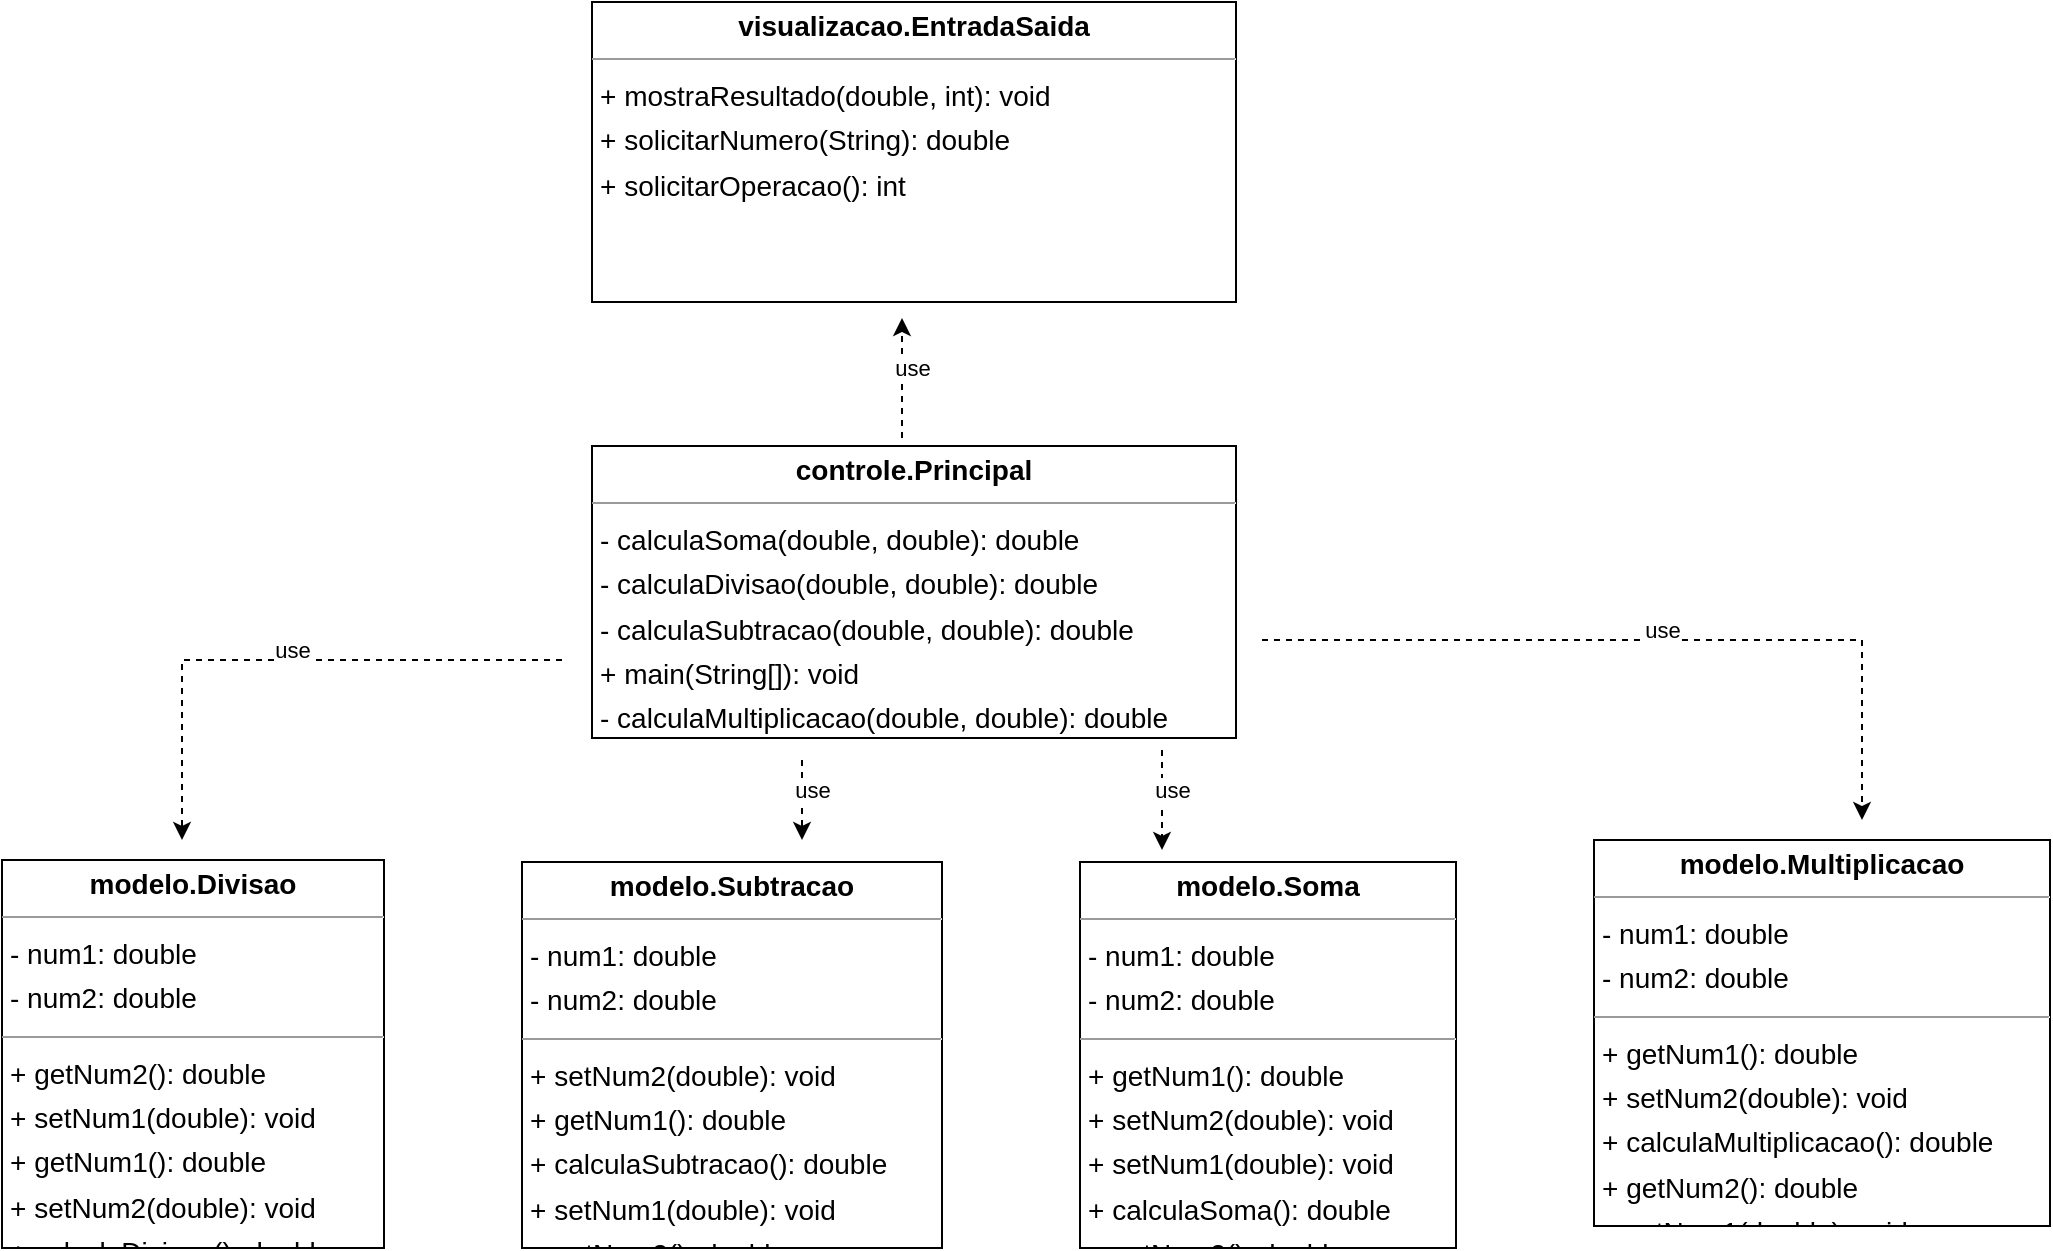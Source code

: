 <mxfile version="21.4.0" type="device">
  <diagram id="VXnTq7szIZNjyJ6zDWot" name="Página-1">
    <mxGraphModel dx="2329" dy="861" grid="1" gridSize="10" guides="1" tooltips="1" connect="1" arrows="1" fold="1" page="0" pageScale="1" pageWidth="827" pageHeight="1169" background="none" math="0" shadow="0">
      <root>
        <mxCell id="0" />
        <mxCell id="1" parent="0" />
        <mxCell id="node5" value="&lt;p style=&quot;margin:0px;margin-top:4px;text-align:center;&quot;&gt;&lt;b&gt;modelo.Divisao&lt;/b&gt;&lt;/p&gt;&lt;hr size=&quot;1&quot;/&gt;&lt;p style=&quot;margin:0 0 0 4px;line-height:1.6;&quot;&gt;- num1: double&lt;br/&gt;- num2: double&lt;/p&gt;&lt;hr size=&quot;1&quot;/&gt;&lt;p style=&quot;margin:0 0 0 4px;line-height:1.6;&quot;&gt;+ getNum2(): double&lt;br/&gt;+ setNum1(double): void&lt;br/&gt;+ getNum1(): double&lt;br/&gt;+ setNum2(double): void&lt;br/&gt;+ calculaDivisao(): double&lt;/p&gt;" style="verticalAlign=top;align=left;overflow=fill;fontSize=14;fontFamily=Helvetica;html=1;rounded=0;shadow=0;comic=0;labelBackgroundColor=none;strokeWidth=1;" parent="1" vertex="1">
          <mxGeometry x="-570" y="540" width="191" height="194" as="geometry" />
        </mxCell>
        <mxCell id="node0" value="&lt;p style=&quot;margin:0px;margin-top:4px;text-align:center;&quot;&gt;&lt;b&gt;visualizacao.EntradaSaida&lt;/b&gt;&lt;/p&gt;&lt;hr size=&quot;1&quot;/&gt;&lt;p style=&quot;margin:0 0 0 4px;line-height:1.6;&quot;&gt;+ mostraResultado(double, int): void&lt;br/&gt;+ solicitarNumero(String): double&lt;br/&gt;+ solicitarOperacao(): int&lt;/p&gt;" style="verticalAlign=top;align=left;overflow=fill;fontSize=14;fontFamily=Helvetica;html=1;rounded=0;shadow=0;comic=0;labelBackgroundColor=none;strokeWidth=1;" parent="1" vertex="1">
          <mxGeometry x="-275" y="111" width="322" height="150" as="geometry" />
        </mxCell>
        <mxCell id="node4" value="&lt;p style=&quot;margin:0px;margin-top:4px;text-align:center;&quot;&gt;&lt;b&gt;modelo.Multiplicacao&lt;/b&gt;&lt;/p&gt;&lt;hr size=&quot;1&quot;/&gt;&lt;p style=&quot;margin:0 0 0 4px;line-height:1.6;&quot;&gt;- num1: double&lt;br/&gt;- num2: double&lt;/p&gt;&lt;hr size=&quot;1&quot;/&gt;&lt;p style=&quot;margin:0 0 0 4px;line-height:1.6;&quot;&gt;+ getNum1(): double&lt;br/&gt;+ setNum2(double): void&lt;br/&gt;+ calculaMultiplicacao(): double&lt;br/&gt;+ getNum2(): double&lt;br/&gt;+ setNum1(double): void&lt;/p&gt;" style="verticalAlign=top;align=left;overflow=fill;fontSize=14;fontFamily=Helvetica;html=1;rounded=0;shadow=0;comic=0;labelBackgroundColor=none;strokeWidth=1;" parent="1" vertex="1">
          <mxGeometry x="226" y="530" width="228" height="193" as="geometry" />
        </mxCell>
        <mxCell id="node1" value="&lt;p style=&quot;margin:0px;margin-top:4px;text-align:center;&quot;&gt;&lt;b&gt;controle.Principal&lt;/b&gt;&lt;/p&gt;&lt;hr size=&quot;1&quot;/&gt;&lt;p style=&quot;margin:0 0 0 4px;line-height:1.6;&quot;&gt;- calculaSoma(double, double): double&lt;br/&gt;- calculaDivisao(double, double): double&lt;br/&gt;- calculaSubtracao(double, double): double&lt;br/&gt;+ main(String[]): void&lt;br/&gt;- calculaMultiplicacao(double, double): double&lt;/p&gt;" style="verticalAlign=top;align=left;overflow=fill;fontSize=14;fontFamily=Helvetica;html=1;rounded=0;shadow=0;comic=0;labelBackgroundColor=none;strokeWidth=1;" parent="1" vertex="1">
          <mxGeometry x="-275" y="333" width="322" height="146" as="geometry" />
        </mxCell>
        <mxCell id="node2" value="&lt;p style=&quot;margin:0px;margin-top:4px;text-align:center;&quot;&gt;&lt;b&gt;modelo.Soma&lt;/b&gt;&lt;/p&gt;&lt;hr size=&quot;1&quot;/&gt;&lt;p style=&quot;margin:0 0 0 4px;line-height:1.6;&quot;&gt;- num1: double&lt;br/&gt;- num2: double&lt;/p&gt;&lt;hr size=&quot;1&quot;/&gt;&lt;p style=&quot;margin:0 0 0 4px;line-height:1.6;&quot;&gt;+ getNum1(): double&lt;br/&gt;+ setNum2(double): void&lt;br/&gt;+ setNum1(double): void&lt;br/&gt;+ calculaSoma(): double&lt;br/&gt;+ getNum2(): double&lt;/p&gt;" style="verticalAlign=top;align=left;overflow=fill;fontSize=14;fontFamily=Helvetica;html=1;rounded=0;shadow=0;comic=0;labelBackgroundColor=none;strokeWidth=1;" parent="1" vertex="1">
          <mxGeometry x="-31" y="541" width="188" height="193" as="geometry" />
        </mxCell>
        <mxCell id="node3" value="&lt;p style=&quot;margin:0px;margin-top:4px;text-align:center;&quot;&gt;&lt;b&gt;modelo.Subtracao&lt;/b&gt;&lt;/p&gt;&lt;hr size=&quot;1&quot;/&gt;&lt;p style=&quot;margin:0 0 0 4px;line-height:1.6;&quot;&gt;- num1: double&lt;br/&gt;- num2: double&lt;/p&gt;&lt;hr size=&quot;1&quot;/&gt;&lt;p style=&quot;margin:0 0 0 4px;line-height:1.6;&quot;&gt;+ setNum2(double): void&lt;br/&gt;+ getNum1(): double&lt;br/&gt;+ calculaSubtracao(): double&lt;br/&gt;+ setNum1(double): void&lt;br/&gt;+ getNum2(): double&lt;/p&gt;" style="verticalAlign=top;align=left;overflow=fill;fontSize=14;fontFamily=Helvetica;html=1;rounded=0;shadow=0;comic=0;labelBackgroundColor=none;strokeWidth=1;" parent="1" vertex="1">
          <mxGeometry x="-310" y="541" width="210" height="193" as="geometry" />
        </mxCell>
        <mxCell id="0V_0lSmHy-nU_MDSUaUE-4" value="" style="endArrow=classic;html=1;rounded=0;dashed=1;" parent="1" edge="1">
          <mxGeometry relative="1" as="geometry">
            <mxPoint x="-290" y="440" as="sourcePoint" />
            <mxPoint x="-480" y="530" as="targetPoint" />
            <Array as="points">
              <mxPoint x="-480" y="440" />
            </Array>
          </mxGeometry>
        </mxCell>
        <mxCell id="0V_0lSmHy-nU_MDSUaUE-5" value="use" style="edgeLabel;resizable=0;html=1;align=center;verticalAlign=middle;" parent="0V_0lSmHy-nU_MDSUaUE-4" connectable="0" vertex="1">
          <mxGeometry relative="1" as="geometry">
            <mxPoint x="5" y="-5" as="offset" />
          </mxGeometry>
        </mxCell>
        <mxCell id="0V_0lSmHy-nU_MDSUaUE-7" value="" style="endArrow=classic;html=1;rounded=0;dashed=1;" parent="1" edge="1">
          <mxGeometry relative="1" as="geometry">
            <mxPoint x="-120" y="329" as="sourcePoint" />
            <mxPoint x="-120" y="269" as="targetPoint" />
            <Array as="points" />
          </mxGeometry>
        </mxCell>
        <mxCell id="0V_0lSmHy-nU_MDSUaUE-8" value="use" style="edgeLabel;resizable=0;html=1;align=center;verticalAlign=middle;" parent="0V_0lSmHy-nU_MDSUaUE-7" connectable="0" vertex="1">
          <mxGeometry relative="1" as="geometry">
            <mxPoint x="5" y="-5" as="offset" />
          </mxGeometry>
        </mxCell>
        <mxCell id="0V_0lSmHy-nU_MDSUaUE-11" value="" style="endArrow=classic;html=1;rounded=0;dashed=1;" parent="1" edge="1">
          <mxGeometry relative="1" as="geometry">
            <mxPoint x="-170" y="490" as="sourcePoint" />
            <mxPoint x="-170" y="530" as="targetPoint" />
            <Array as="points" />
          </mxGeometry>
        </mxCell>
        <mxCell id="0V_0lSmHy-nU_MDSUaUE-12" value="use" style="edgeLabel;resizable=0;html=1;align=center;verticalAlign=middle;" parent="0V_0lSmHy-nU_MDSUaUE-11" connectable="0" vertex="1">
          <mxGeometry relative="1" as="geometry">
            <mxPoint x="5" y="-5" as="offset" />
          </mxGeometry>
        </mxCell>
        <mxCell id="0V_0lSmHy-nU_MDSUaUE-13" value="" style="endArrow=classic;html=1;rounded=0;dashed=1;" parent="1" edge="1">
          <mxGeometry relative="1" as="geometry">
            <mxPoint x="10" y="485" as="sourcePoint" />
            <mxPoint x="10" y="535" as="targetPoint" />
            <Array as="points">
              <mxPoint x="10" y="515" />
              <mxPoint x="10" y="535" />
            </Array>
          </mxGeometry>
        </mxCell>
        <mxCell id="0V_0lSmHy-nU_MDSUaUE-14" value="use" style="edgeLabel;resizable=0;html=1;align=center;verticalAlign=middle;" parent="0V_0lSmHy-nU_MDSUaUE-13" connectable="0" vertex="1">
          <mxGeometry relative="1" as="geometry">
            <mxPoint x="5" y="-5" as="offset" />
          </mxGeometry>
        </mxCell>
        <mxCell id="0V_0lSmHy-nU_MDSUaUE-15" value="" style="endArrow=classic;html=1;rounded=0;dashed=1;" parent="1" edge="1">
          <mxGeometry relative="1" as="geometry">
            <mxPoint x="60" y="430" as="sourcePoint" />
            <mxPoint x="360" y="520" as="targetPoint" />
            <Array as="points">
              <mxPoint x="360" y="430" />
            </Array>
          </mxGeometry>
        </mxCell>
        <mxCell id="0V_0lSmHy-nU_MDSUaUE-16" value="use" style="edgeLabel;resizable=0;html=1;align=center;verticalAlign=middle;" parent="0V_0lSmHy-nU_MDSUaUE-15" connectable="0" vertex="1">
          <mxGeometry relative="1" as="geometry">
            <mxPoint x="5" y="-5" as="offset" />
          </mxGeometry>
        </mxCell>
      </root>
    </mxGraphModel>
  </diagram>
</mxfile>
